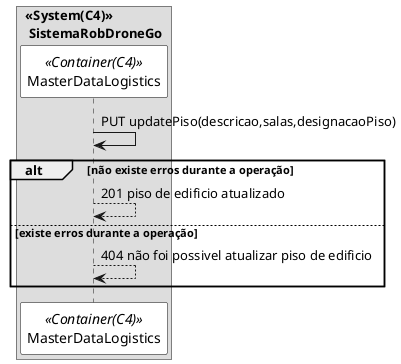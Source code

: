@startuml getPackagingSD

skinparam sequence {
ParticipantBorderColor black
ParticipantBackgroundColor white
}

box "<<System(C4)>>\n SistemaRobDroneGo"
participant MasterDataLogistics as mdl <<Container(C4)>>
mdl -> mdl: PUT updatePiso(descricao,salas,designacaoPiso)
alt não existe erros durante a operação
mdl --> mdl: 201 piso de edificio atualizado
else existe erros durante a operação
mdl --> mdl: 404 não foi possivel atualizar piso de edificio
end 

end box

@enduml